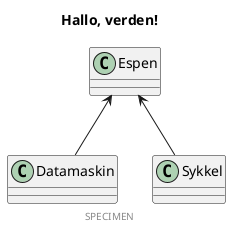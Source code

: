 @startuml

title Hallo, verden!
footer SPECIMEN

class Espen
class Datamaskin
class Sykkel

Espen <-- Datamaskin
Espen <-- Sykkel

@enduml


